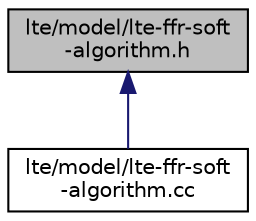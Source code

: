 digraph "lte/model/lte-ffr-soft-algorithm.h"
{
  edge [fontname="Helvetica",fontsize="10",labelfontname="Helvetica",labelfontsize="10"];
  node [fontname="Helvetica",fontsize="10",shape=record];
  Node1 [label="lte/model/lte-ffr-soft\l-algorithm.h",height=0.2,width=0.4,color="black", fillcolor="grey75", style="filled", fontcolor="black"];
  Node1 -> Node2 [dir="back",color="midnightblue",fontsize="10",style="solid"];
  Node2 [label="lte/model/lte-ffr-soft\l-algorithm.cc",height=0.2,width=0.4,color="black", fillcolor="white", style="filled",URL="$d9/d11/lte-ffr-soft-algorithm_8cc.html"];
}
